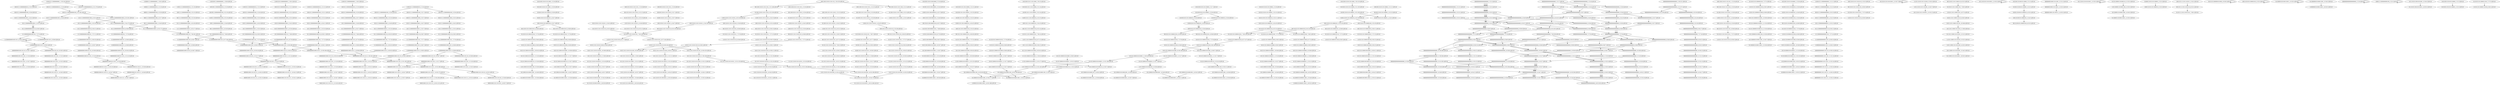 digraph G {
    "00000010001011101111_14-34:7-LEN:20" -> "00000100010111011111_15-35:7-LEN:20";
    "01001101011011000101_4-24:7-LEN:20" -> "10011010110110001010_5-25:7-LEN:20";
    "01110111010110110101_10-31:13-LEN:20" -> "11101110101101101010_11-32:14-LEN:20";
    "01011001000010101000_10-29:7-LEN:20" -> "10110010000101010001_11-30:7-LEN:20";
    "11000000000100110111_9-29:5-LEN:20" -> "10000000001001101110_10-30:5-LEN:20";
    "01011100000000010001_4-24:11-LEN:20" -> "10111000000000100011_5-25:10-LEN:20";
    "11011110110000101010_8-27:12-LEN:20" -> "10111101100001010100_9-28:12-LEN:20";
    "00000010001101101111_14-34:14-LEN:20" -> "00000100011011011111_15-35:13-LEN:20";
    "00000000000000000000_7-27:6-LEN:20" -> "00000000000000000000_8-28:5-LEN:20";
    "00000000000000000000_1-21:7-LEN:20" -> "00000000000000000000_2-22:7-LEN:20";
    "00000000000000000000_13-33:7-LEN:20" -> "00000000000000000000_14-34:7-LEN:20";
    "10011001101011101101_1-21:6-LEN:20" -> "00110011010111011010_2-22:8-LEN:20";
    "01101100001001000110_12-32:10-LEN:20" -> "11011000010010001100_13-33:12-LEN:20";
    "10110110000101000001_11-30:6-LEN:20" -> "01101100001010000011_12-31:5-LEN:20";
    "10101101100000101000_9-29:6-LEN:20" -> "01011011000001010001_10-30:8-LEN:20";
    "01010011011201100001_2-22:23-LEN:20" -> "10100110112011000010_3-23:22-LEN:20";
    "01110111010110100101_12-31:6-LEN:20" -> "11101110101101001010_13-32:7-LEN:20";
    "01100101011101110101_3-23:5-LEN:20" -> "11001010111011101011_4-24:5-LEN:20";
    "01101100001010100110_12-32:10-LEN:20" -> "11011000010101001100_13-33:11-LEN:20";
    "01110000000000100011_6-25:7-LEN:20" -> "11100000000001000110_7-26:8-LEN:20";
    "00000000000000000000_2-22:7-LEN:20" -> "00000000000000000000_3-23:7-LEN:20";
    "00000000000000000000_7-27:16-LEN:20" -> "00000000000000000000_8-28:15-LEN:20";
    "01101011011000010100_7-27:5-LEN:20" -> "11010110110000101000_8-28:5-LEN:20";
    "00000000000000000000_4-24:8-LEN:20" -> "00000000000000000000_5-25:8-LEN:20";
    "11001010110000000001_1-20:5-LEN:20" -> "10010101100000000010_2-21:5-LEN:20";
    "11001101121011101011_4-24:25-LEN:20" -> "10011011210111010110_5-25:26-LEN:20";
    "10010111100000000010_2-21:170-LEN:20" -> "00101111000000000100_3-22:182-LEN:20";
    "11010110110001010100_8-28:9-LEN:20" -> "10101101100010101000_9-29:9-LEN:20";
    "10010111000000000100_2-22:6-LEN:20" -> "00101110000000001000_3-23:5-LEN:20";
    "00000000010001101110_11-30:191-LEN:20" -> "00000000100011011101_12-31:182-LEN:20";
    "00000000010001101110_11-30:191-LEN:20" -> "00000000100011011101_12-32:13-LEN:20";
    "01101011010000101010_7-27:8-LEN:20" -> "11010110100001010100_8-28:9-LEN:20";
    "11001111100000000010_1-21:10-LEN:20" -> "10011111000000000100_2-22:15-LEN:20";
    "01011011000010010001_10-30:11-LEN:20" -> "10110110000100100011_11-31:10-LEN:20";
    "00000000000000000000_5-25:6-LEN:20" -> "00000000000000000000_6-26:8-LEN:20";
    "00110011011101110101_2-23:15-LEN:20" -> "01100110111011101011_3-24:12-LEN:20";
    "00000000010011011101_11-31:5-LEN:20" -> "00000000100110111011_12-32:5-LEN:20";
    "00000000000000000000_14-34:17-LEN:20" -> "00000000000000000000_15-35:18-LEN:20";
    "11100000000100011011_8-28:6-LEN:20" -> "11000000001000110111_9-29:6-LEN:20";
    "00000000000000000000_6-26:9-LEN:20" -> "00000000000000000000_7-27:8-LEN:20";
    "01101110101101101010_13-32:9-LEN:20" -> "11011101011011010100_14-33:138-LEN:20";
    "01011100000000010001_4-24:5-LEN:20" -> "10111000000000100011_5-25:5-LEN:20";
    "11100000000010001101_8-27:193-LEN:20" -> "11000000000100011011_9-28:186-LEN:20";
    "11100000000010001101_8-27:193-LEN:20" -> "11000000000100011011_9-29:15-LEN:20";
    "00101111000000000100_3-22:182-LEN:20" -> "01011110000000001001_4-24:6-LEN:20";
    "00101111000000000100_3-22:182-LEN:20" -> "01011110000000001000_4-23:181-LEN:20";
    "00000000000000000000_4-23:221-LEN:20" -> "00000000000000000000_5-24:220-LEN:20";
    "00000000000000000000_4-23:221-LEN:20" -> "00000000000000000000_5-25:5-LEN:20";
    "01101100001010000011_12-31:5-LEN:20" -> "11011000010100000110_13-32:5-LEN:20";
    "00000000000000000000_8-28:6-LEN:20" -> "00000000000000000000_9-29:5-LEN:20";
    "00110101101100010101_6-26:8-LEN:20" -> "01101011011000101010_7-27:8-LEN:20";
    "11001101011101110101_4-23:134-LEN:20" -> "10011010111011101010_5-25:8-LEN:20";
    "11001101011101110101_4-23:134-LEN:20" -> "10011010111011101011_5-24:130-LEN:20";
    "00000000000000000000_5-25:8-LEN:20" -> "00000000000000000000_6-26:9-LEN:20";
    "00101011011000010101_6-26:8-LEN:20" -> "01010110110000101010_7-27:8-LEN:20";
    "11100000000000011011_8-28:14-LEN:20" -> "11000000000000110111_9-29:12-LEN:20";
    "01101110111010110110_7-28:13-LEN:20" -> "11011101110101101101_8-29:12-LEN:20";
    "10010111100000000100_2-22:7-LEN:20" -> "00101111000000001000_3-23:7-LEN:20";
    "10101110111010110100_9-28:6-LEN:20" -> "01011101110101101001_10-29:6-LEN:20";
    "10011010110111010110_5-25:5-LEN:20" -> "00110101101110101101_6-26:5-LEN:20";
    "11110111010110110101_12-31:6-LEN:20" -> "11101110101101101010_13-32:128-LEN:20";
    "00111110000000001000_3-23:18-LEN:20" -> "01111100000000010001_4-24:16-LEN:20";
    "10010111100000000100_2-22:9-LEN:20" -> "00101111000000001000_3-23:10-LEN:20";
    "11110000000001000101_7-27:11-LEN:20" -> "11100000000010001011_8-28:10-LEN:20";
    "01011000000000100011_6-25:6-LEN:20" -> "10110000000001000110_7-26:6-LEN:20";
    "10011010110110000100_5-25:10-LEN:20" -> "00110101101100001001_6-26:11-LEN:20";
    "00101111000000000100_3-23:6-LEN:20" -> "01011110000000001001_4-24:5-LEN:20";
    "00000000000000000000_2-22:8-LEN:20" -> "00000000000000000000_3-23:8-LEN:20";
    "00000010011011101111_14-34:5-LEN:20" -> "00000100110111011111_15-35:5-LEN:20";
    "10110110000101010011_11-31:7-LEN:20" -> "01101100001010100110_12-32:10-LEN:20";
    "10000000000001101110_10-30:14-LEN:20" -> "00000000000011011101_11-31:14-LEN:20";
    "01110000000001000110_6-26:5-LEN:20" -> "11100000000010001101_7-27:5-LEN:20";
    "11011000101010001100_13-33:9-LEN:20" -> "10110001010100011001_14-34:8-LEN:20";
    "10010111100000000010_2-22:5-LEN:20" -> "00101111000000000100_3-23:6-LEN:20";
    "11010011011101011011_8-27:7-LEN:20" -> "10100110111010110110_9-28:5-LEN:20";
    "00000000010001011101_11-31:9-LEN:20" -> "00000000100010111011_12-32:9-LEN:20";
    "00000000000000000000_6-26:5-LEN:20" -> "00000000000000000000_7-27:6-LEN:20";
    "00000000000000000000_14-33:204-LEN:20" -> "00000000000000000000_15-34:202-LEN:20";
    "00000000000000000000_14-33:204-LEN:20" -> "00000000000000000000_15-35:7-LEN:20";
    "01010011010110110001_2-22:6-LEN:20" -> "10100110101101100010_3-23:6-LEN:20";
    "00000010001101110111_14-33:173-LEN:20" -> "00000100011011101111_15-34:164-LEN:20";
    "00000010001101110111_14-33:173-LEN:20" -> "00000100011011101111_15-35:14-LEN:20";
    "10101001101111011000_1-20:13-LEN:20" -> "01010011011110110000_2-21:14-LEN:20";
    "10000000010001101110_10-30:5-LEN:20" -> "00000000100011011101_12-31:182-LEN:20";
    "10000000010001101110_10-30:5-LEN:20" -> "00000000100011011101_12-32:13-LEN:20";
    "10111011101011010010_11-30:6-LEN:20" -> "01110111010110100101_12-31:6-LEN:20";
    "10110101101101010011_15-35:7-LEN:20" -> "10110101101101010011_15-35:7-LEN:20";
    "00000000000000000000_3-22:216-LEN:20" -> "00000000000000000000_4-23:221-LEN:20";
    "01100001010100011001_15-34:177-LEN:20" -> "11000010101000110011_16-35:168-LEN:20";
    "00000000000000000000_5-25:5-LEN:20" -> "00000000000000000000_6-26:5-LEN:20";
    "00000000000000000000_6-26:5-LEN:20" -> "00000000000000000000_7-27:5-LEN:20";
    "01101000010101000110_12-32:10-LEN:20" -> "11010000101010001100_13-33:13-LEN:20";
    "10011010110100001010_5-25:8-LEN:20" -> "00110101101000010101_6-26:8-LEN:20";
    "11011101011011101001_14-34:7-LEN:20" -> "10111010110111010011_15-35:12-LEN:20";
    "00101110000000001000_3-23:14-LEN:20" -> "01011100000000010001_4-24:11-LEN:20";
    "10110101101100001010_6-25:14-LEN:20" -> "01101011011000010100_7-27:5-LEN:20";
    "10110101101100001010_6-25:14-LEN:20" -> "01101011011000010101_7-26:139-LEN:20";
    "10110101101100001010_6-25:14-LEN:20" -> "01101011011000010100_7-26:5-LEN:20";
    "10101001101011011000_1-20:110-LEN:20" -> "01010011010110110000_2-21:133-LEN:20";
    "11101110101101100100_13-33:11-LEN:20" -> "11011101011011001001_14-34:13-LEN:20";
    "00000000000000000000_3-23:7-LEN:20" -> "00000000000000000000_4-24:8-LEN:20";
    "00000010001101110111_14-34:12-LEN:20" -> "00000100011011101111_15-35:12-LEN:20";
    "00110111011101011011_6-27:12-LEN:20" -> "01101110111010110110_7-28:13-LEN:20";
    "00000000000000000000_2-22:8-LEN:20" -> "00000000000000000000_3-23:7-LEN:20";
    "11110000000001000110_7-26:191-LEN:20" -> "11100000000010001101_8-27:193-LEN:20";
    "11110000000001000110_7-26:191-LEN:20" -> "11100000000010001101_8-28:7-LEN:20";
    "01101011101110001101_7-26:5-LEN:20" -> "11010111011100011011_8-27:5-LEN:20";
    "10011010110110001010_5-25:7-LEN:20" -> "00110101101100010101_6-26:8-LEN:20";
    "00000000010001101101_11-31:17-LEN:20" -> "00000000100011011011_12-32:15-LEN:20";
    "10011011210111010110_5-25:26-LEN:20" -> "00110112101110101101_6-26:23-LEN:20";
    "10111010101101010011_15-35:5-LEN:20" -> "10111010101101010011_15-35:5-LEN:20";
    "00000000000000000000_13-33:7-LEN:20" -> "00000000000000000000_14-34:7-LEN:20";
    "10112101110101101101_9-29:22-LEN:20" -> "01121011101011011010_10-30:24-LEN:20";
    "00000100011011101101_15-34:6-LEN:20" -> "00001000110111011011_16-35:7-LEN:20";
    "10110000101010001101_14-34:5-LEN:20" -> "01100001010100011011_15-35:6-LEN:20";
    "00000000000000000000_5-24:220-LEN:20" -> "00000000000000000000_6-25:232-LEN:20";
    "00000000000000000000_5-24:220-LEN:20" -> "00000000000000000000_6-26:9-LEN:20";
    "11201100001010100011_12-31:25-LEN:20" -> "12011000010101000110_13-32:27-LEN:20";
    "00000000000000000000_10-30:9-LEN:20" -> "00000000000000000000_11-31:9-LEN:20";
    "01011110000000001001_4-24:6-LEN:20" -> "10111100000000010011_5-25:5-LEN:20";
    "00000000000000000000_10-30:6-LEN:20" -> "00000000000000000000_11-31:7-LEN:20";
    "10111100000000100011_5-25:10-LEN:20" -> "01111000000001000110_6-26:10-LEN:20";
    "11001101011101110101_4-24:15-LEN:20" -> "10011010111011101010_5-25:14-LEN:20";
    "01101011011000010110_7-27:5-LEN:20" -> "11010110110000101100_8-28:5-LEN:20";
    "00000000000000000000_13-33:5-LEN:20" -> "00000000000000000000_14-34:5-LEN:20";
    "10101101100010101000_9-29:9-LEN:20" -> "01011011000101010001_10-30:8-LEN:20";
    "10110110000100100011_11-31:10-LEN:20" -> "01101100001001000110_12-32:10-LEN:20";
    "00000000000000000000_8-28:7-LEN:20" -> "00000000000000000000_9-29:7-LEN:20";
    "10100110101101000010_3-23:9-LEN:20" -> "01001101011010000101_4-24:9-LEN:20";
    "00000000100011011011_12-32:15-LEN:20" -> "00000001000110110111_13-33:15-LEN:20";
    "11001011100000000001_1-20:5-LEN:20" -> "10010111000000000010_2-21:6-LEN:20";
    "00000000000000000000_9-29:8-LEN:20" -> "00000000000000000000_10-30:7-LEN:20";
    "00000000000000000000_2-22:6-LEN:20" -> "00000000000000000000_3-23:8-LEN:20";
    "00000000000000000000_8-28:8-LEN:20" -> "00000000000000000000_9-29:8-LEN:20";
    "10100110111101100001_3-22:14-LEN:20" -> "01001101111011000010_4-23:15-LEN:20";
    "01011011000010101001_10-30:7-LEN:20" -> "10110110000101010011_11-31:7-LEN:20";
    "00110010101110111010_2-22:6-LEN:20" -> "01100101011101110101_3-23:5-LEN:20";
    "10110110001010100011_11-31:9-LEN:20" -> "01101100010101000110_12-32:9-LEN:20";
    "10011011110110000101_5-24:13-LEN:20" -> "00110111101100001010_6-25:14-LEN:20";
    "10000000010001101110_10-30:7-LEN:20" -> "00000000100011011101_11-31:7-LEN:20";
    "01010010101101100001_2-22:8-LEN:20" -> "10100101011011000010_3-23:8-LEN:20";
    "11001001110000000001_1-20:8-LEN:20" -> "10010011100000000010_2-21:9-LEN:20";
    "11011101011011010100_12-33:14-LEN:20" -> "10111010110110101001_15-34:174-LEN:20";
    "01010110101101100001_2-22:13-LEN:20" -> "10101101011011000010_3-23:11-LEN:20";
    "10011010111011101011_4-24:7-LEN:20" -> "00110101110111010110_6-25:135-LEN:20";
    "01120110000101010001_10-30:26-LEN:20" -> "11201100001010100011_12-31:25-LEN:20";
    "01011110000000010001_4-24:7-LEN:20" -> "10111100000000100011_5-25:7-LEN:20";
    "00000000000000000000_1-21:5-LEN:20" -> "00000000000000000000_2-22:5-LEN:20";
    "00000000000000000000_1-21:8-LEN:20" -> "00000000000000000000_2-22:8-LEN:20";
    "10100101011011000010_3-23:8-LEN:20" -> "01001010110110000101_4-24:8-LEN:20";
    "00000000000000000000_10-30:15-LEN:20" -> "00000000000000000000_11-31:15-LEN:20";
    "01010111011101011011_7-27:5-LEN:20" -> "10101110111010110110_8-28:5-LEN:20";
    "01010011010110110000_2-21:133-LEN:20" -> "10100110101101100001_3-22:130-LEN:20";
    "00000000000000000000_8-28:7-LEN:20" -> "00000000000000000000_9-29:6-LEN:20";
    "11001011100000000010_1-21:5-LEN:20" -> "10010111000000000100_2-22:6-LEN:20";
    "00000000010001011101_11-31:10-LEN:20" -> "00000000100010111011_12-32:9-LEN:20";
    "21011101011011010100_14-33:23-LEN:20" -> "10111010110110101001_15-34:174-LEN:20";
    "01121011101011011010_10-30:24-LEN:20" -> "11210111010110110101_12-31:22-LEN:20";
    "00110011010111011101_2-21:146-LEN:20" -> "01100110101110111010_3-22:150-LEN:20";
    "11011101011011001001_14-34:13-LEN:20" -> "10111010110110010011_15-35:16-LEN:20";
    "11100000000100011011_8-28:10-LEN:20" -> "11000000001000110111_9-29:10-LEN:20";
    "00000000000000000000_15-34:202-LEN:20" -> "00000000000000000000_16-35:205-LEN:20";
    "00000000000000000000_12-32:6-LEN:20" -> "00000000000000000000_13-33:6-LEN:20";
    "01111000000001000110_6-26:5-LEN:20" -> "11110000000010001101_7-27:6-LEN:20";
    "11011100011011010100_14-33:5-LEN:20" -> "10111000110110101001_15-34:5-LEN:20";
    "00000000000000000000_5-25:5-LEN:20" -> "00000000000000000000_6-26:6-LEN:20";
    "00000000000000000000_4-24:6-LEN:20" -> "00000000000000000000_5-25:5-LEN:20";
    "01011110000000000001_4-24:13-LEN:20" -> "10111100000000000011_5-25:12-LEN:20";
    "00000000000000000000_7-27:5-LEN:20" -> "00000000000000000000_8-28:5-LEN:20";
    "00101110000000001000_3-23:5-LEN:20" -> "01011100000000010001_4-24:5-LEN:20";
    "01101011101110101011_7-27:13-LEN:20" -> "11010111011101010110_8-28:13-LEN:20";
    "11011000010101001100_13-33:11-LEN:20" -> "10110000101010011001_14-34:8-LEN:20";
    "11101100001010100011_12-31:17-LEN:20" -> "11011000010101000110_13-32:145-LEN:20";
    "11101100001010100011_12-31:17-LEN:20" -> "11011000010101000110_13-33:7-LEN:20";
    "10110000101010001001_14-34:6-LEN:20" -> "01100001010100010011_15-35:11-LEN:20";
    "00000000000000000000_1-21:5-LEN:20" -> "00000000000000000000_2-22:5-LEN:20";
    "00000000000000000000_14-34:12-LEN:20" -> "00000000000000000000_15-35:12-LEN:20";
    "00000000000000000000_9-29:6-LEN:20" -> "00000000000000000000_10-30:5-LEN:20";
    "00100110101101100001_2-22:15-LEN:20" -> "01001101011011000011_4-24:5-LEN:20";
    "00100110101101100001_2-22:15-LEN:20" -> "01001101011011000010_4-23:140-LEN:20";
    "00110011010111011010_2-22:8-LEN:20" -> "01100110101110110101_3-23:8-LEN:20";
    "00000000000000000000_2-22:7-LEN:20" -> "00000000000000000000_4-23:221-LEN:20";
    "00000000000011011101_11-31:14-LEN:20" -> "00000000000110111011_12-32:14-LEN:20";
    "00000000000000000000_13-33:5-LEN:20" -> "00000000000000000000_14-34:5-LEN:20";
    "11010110110000101000_8-27:5-LEN:20" -> "10101101100001010000_9-28:5-LEN:20";
    "00000000000000000000_14-34:5-LEN:20" -> "00000000000000000000_16-35:205-LEN:20";
    "11000000000100011011_9-29:6-LEN:20" -> "10000000001000110110_10-30:7-LEN:20";
    "00110101101100001001_6-26:11-LEN:20" -> "01101011011000010010_7-27:13-LEN:20";
    "10111100000000010001_5-25:10-LEN:20" -> "01111000000000100010_6-26:12-LEN:20";
    "00000000100010111011_12-32:9-LEN:20" -> "00000001000101110111_13-33:10-LEN:20";
    "00110112101110101101_6-26:23-LEN:20" -> "01101121011101011011_7-27:27-LEN:20";
    "01111011000010101000_10-29:14-LEN:20" -> "11110110000101010001_11-30:14-LEN:20";
    "00000000000000000000_7-27:5-LEN:20" -> "00000000000000000000_8-28:5-LEN:20";
    "00000000000000000000_13-33:17-LEN:20" -> "00000000000000000000_14-34:17-LEN:20";
    "10110000101010001001_14-34:8-LEN:20" -> "01100001010100010011_15-35:7-LEN:20";
    "10100110112011000010_3-23:22-LEN:20" -> "01001101120110000101_4-24:22-LEN:20";
    "10110001010100011001_14-34:7-LEN:20" -> "01100010101000110011_15-35:6-LEN:20";
    "10100110101101100001_3-22:130-LEN:20" -> "01001101011011000011_4-24:5-LEN:20";
    "10100110101101100001_3-22:130-LEN:20" -> "01001101011011000010_4-23:140-LEN:20";
    "00000000100010111011_12-32:9-LEN:20" -> "00000001000101110111_13-33:9-LEN:20";
    "00101011011000010101_6-26:9-LEN:20" -> "01010110110000101010_7-27:9-LEN:20";
    "11001011100000000010_1-21:12-LEN:20" -> "10010111000000000100_2-22:11-LEN:20";
    "00000000000000000000_11-31:8-LEN:20" -> "00000000000000000000_13-33:6-LEN:20";
    "00000000000000000000_11-31:8-LEN:20" -> "00000000000000000000_13-32:204-LEN:20";
    "00000000000000000000_1-21:21-LEN:20" -> "00000000000000000000_2-22:21-LEN:20";
    "10111011101011011000_11-30:5-LEN:20" -> "01110111010110110001_12-31:5-LEN:20";
    "00000000000000000000_8-27:217-LEN:20" -> "00000000000000000000_9-28:214-LEN:20";
    "00000000000000000000_8-27:217-LEN:20" -> "00000000000000000000_9-29:5-LEN:20";
    "00000000000000000000_14-34:7-LEN:20" -> "00000000000000000000_15-35:7-LEN:20";
    "00000000000000000000_11-30:204-LEN:20" -> "00000000000000000000_12-32:6-LEN:20";
    "00000000000000000000_11-30:204-LEN:20" -> "00000000000000000000_12-31:202-LEN:20";
    "11001000010101000110_13-32:6-LEN:20" -> "10010000101010001100_14-33:6-LEN:20";
    "00000001000110111011_13-32:180-LEN:20" -> "00000010001101110111_14-33:173-LEN:20";
    "00000001000110111011_13-32:180-LEN:20" -> "00000010001101110110_14-33:5-LEN:20";
    "10011011101110101101_5-26:12-LEN:20" -> "00110111011101011011_6-27:12-LEN:20";
    "11001011110000000010_1-21:6-LEN:20" -> "10010111100000000100_2-22:7-LEN:20";
    "00000000000000000000_6-25:232-LEN:20" -> "00000000000000000000_7-27:5-LEN:20";
    "00000000000000000000_6-25:232-LEN:20" -> "00000000000000000000_7-26:228-LEN:20";
    "10111010110110001001_15-34:8-LEN:20" -> "01110101101100010011_16-35:9-LEN:20";
    "10101101011011000010_3-23:11-LEN:20" -> "01011010110110000101_4-24:10-LEN:20";
    "01010011010110110001_2-22:6-LEN:20" -> "10100110101101100010_3-23:6-LEN:20";
    "01011011000010101000_10-29:148-LEN:20" -> "10110110000101010001_11-31:7-LEN:20";
    "01011011000010101000_10-29:148-LEN:20" -> "10110110000101010001_11-30:143-LEN:20";
    "00000000100011011101_11-31:6-LEN:20" -> "00000001000110111011_12-32:5-LEN:20";
    "00101110000000000100_3-22:8-LEN:20" -> "01011100000000001000_4-23:7-LEN:20";
    "10010011010111011101_1-21:6-LEN:20" -> "00100110101110111010_2-22:7-LEN:20";
    "00110101110111010110_6-25:135-LEN:20" -> "01101011101110101101_7-26:149-LEN:20";
    "00110101101100001011_6-26:6-LEN:20" -> "01101011011000010110_7-27:5-LEN:20";
    "11000000000010001101_8-27:9-LEN:20" -> "10000000000100011011_9-28:8-LEN:20";
    "10000000001000110110_10-30:13-LEN:20" -> "00000000010001101101_11-31:14-LEN:20";
    "00000001001101110111_13-33:5-LEN:20" -> "00000010011011101111_14-34:5-LEN:20";
    "00000000000000000000_8-28:5-LEN:20" -> "00000000000000000000_9-29:5-LEN:20";
    "11000011110000000001_1-20:5-LEN:20" -> "10000111100000000010_2-21:9-LEN:20";
    "00000000000000000000_12-32:15-LEN:20" -> "00000000000000000000_13-33:17-LEN:20";
    "00000000000000000000_4-24:6-LEN:20" -> "00000000000000000000_5-25:6-LEN:20";
    "00000000000000000000_11-31:5-LEN:20" -> "00000000000000000000_12-32:5-LEN:20";
    "00000000000000000000_5-25:8-LEN:20" -> "00000000000000000000_6-26:8-LEN:20";
    "11100000000010011011_8-28:5-LEN:20" -> "11000000000100110111_9-29:5-LEN:20";
    "10011001101011101110_1-20:133-LEN:20" -> "00110011010111011101_2-21:146-LEN:20";
    "10011001101011101110_1-20:133-LEN:20" -> "00110011010111011100_2-21:5-LEN:20";
    "00000000000000000000_11-31:7-LEN:20" -> "00000000000000000000_12-32:7-LEN:20";
    "11011000010101000100_13-33:8-LEN:20" -> "10110000101010001001_14-34:6-LEN:20";
    "10111100000000010011_5-25:5-LEN:20" -> "01111000000000100110_6-26:5-LEN:20";
    "00000010001101101111_14-34:12-LEN:20" -> "00000100011011011111_15-35:11-LEN:20";
    "00000000000000000000_14-34:5-LEN:20" -> "00000000000000000000_15-35:5-LEN:20";
    "01001101011011000101_4-24:7-LEN:20" -> "10011010110110001010_5-25:7-LEN:20";
    "00101111000000000000_3-23:13-LEN:20" -> "01011110000000000001_4-24:13-LEN:20";
    "00000000000000000000_3-23:5-LEN:20" -> "00000000000000000000_4-24:5-LEN:20";
    "01010110000101010001_10-30:7-LEN:20" -> "10101100001010100011_11-31:7-LEN:20";
    "00110011011210111010_2-22:26-LEN:20" -> "01100110112101110101_3-23:26-LEN:20";
    "11001101011101101011_4-24:8-LEN:20" -> "10011010111011010110_5-25:8-LEN:20";
    "00000000000000000000_12-32:9-LEN:20" -> "00000000000000000000_13-33:10-LEN:20";
    "10010101100000000010_2-21:5-LEN:20" -> "00101011000000000100_3-22:5-LEN:20";
    "01001101011101110101_3-23:7-LEN:20" -> "10011010111011101011_4-24:7-LEN:20";
    "01011101110101101100_10-30:11-LEN:20" -> "10111011101011011001_11-31:11-LEN:20";
    "20110000101010001001_14-34:5-LEN:20" -> "01100001010100010011_15-35:11-LEN:20";
    "00000000000000000000_3-23:8-LEN:20" -> "00000000000000000000_4-24:10-LEN:20";
    "10011011010111011101_1-21:9-LEN:20" -> "00110110101110111010_2-22:12-LEN:20";
    "00000000010011011101_11-31:8-LEN:20" -> "00000000100110111011_12-32:7-LEN:20";
    "10101110111010101101_9-29:11-LEN:20" -> "01011101110101011010_10-30:11-LEN:20";
    "10110110000010100011_11-31:8-LEN:20" -> "01101100000101000110_12-32:8-LEN:20";
    "01001101011010000101_4-24:9-LEN:20" -> "10011010110100001010_5-25:8-LEN:20";
    "00000000000000000000_1-21:5-LEN:20" -> "00000000000000000000_2-22:5-LEN:20";
    "00000000000000000000_6-26:8-LEN:20" -> "00000000000000000000_7-27:8-LEN:20";
    "12011000010101000110_13-32:27-LEN:20" -> "20110000101010001100_14-33:30-LEN:20";
    "00110101101110101101_6-26:5-LEN:20" -> "01101011011101011011_7-27:5-LEN:20";
    "10110000100100011001_14-34:12-LEN:20" -> "01100001001000110011_15-35:12-LEN:20";
    "11000000001000110111_9-29:6-LEN:20" -> "10000000010001101110_10-30:6-LEN:20";
    "10111011101010110101_11-31:10-LEN:20" -> "01110111010101101010_12-32:10-LEN:20";
    "00000000000000000000_2-22:5-LEN:20" -> "00000000000000000000_3-23:5-LEN:20";
    "10011001010111011101_1-21:6-LEN:20" -> "00110010101110111010_2-22:6-LEN:20";
    "00110111101100001010_6-25:14-LEN:20" -> "01101111011000010101_7-26:14-LEN:20";
    "11011000010100001100_13-33:9-LEN:20" -> "10110000101000011001_14-34:9-LEN:20";
    "00000000000000000000_5-25:16-LEN:20" -> "00000000000000000000_6-26:17-LEN:20";
    "10000000001001101110_10-30:5-LEN:20" -> "00000000010011011101_11-31:5-LEN:20";
    "00000000000000000000_4-24:10-LEN:20" -> "00000000000000000000_5-25:8-LEN:20";
    "11010111011101011011_8-27:144-LEN:20" -> "10101110111010110110_9-28:145-LEN:20";
    "11100000000010011011_8-28:5-LEN:20" -> "11100000000010011011_8-28:5-LEN:20";
    "10000000010001101110_10-30:6-LEN:20" -> "00000000100011011101_11-31:6-LEN:20";
    "10000000001000101110_10-30:8-LEN:20" -> "00000000010001011101_11-31:9-LEN:20";
    "11100000000010001101_7-27:13-LEN:20" -> "11000000000100011011_8-28:11-LEN:20";
    "00001111000000000100_3-22:8-LEN:20" -> "00011110000000001000_4-23:7-LEN:20";
    "11001010111011101011_4-24:5-LEN:20" -> "10010101110111010110_5-25:6-LEN:20";
    "11011101011011000100_14-33:7-LEN:20" -> "10111010110110001001_15-34:8-LEN:20";
    "00000000100011011101_12-31:182-LEN:20" -> "00000001000110111011_13-32:180-LEN:20";
    "00000000100011011101_12-31:182-LEN:20" -> "00000001000110111011_13-33:9-LEN:20";
    "10011010010110000101_5-24:5-LEN:20" -> "00110100101100001010_6-25:5-LEN:20";
    "00000001000110110111_13-33:13-LEN:20" -> "00000010001101101111_14-34:12-LEN:20";
    "01011011000010100000_10-29:6-LEN:20" -> "10110110000101000001_11-30:6-LEN:20";
    "10010101101100001010_5-25:8-LEN:20" -> "00101011011000010101_6-26:9-LEN:20";
    "01011110000000010001_4-24:9-LEN:20" -> "10111100000000100011_5-25:10-LEN:20";
    "01101011011000010010_7-27:13-LEN:20" -> "11010110110000100100_8-28:13-LEN:20";
    "00000000100011011001_12-31:5-LEN:20" -> "00000001000110110011_13-32:5-LEN:20";
    "01110111010110110101_12-31:123-LEN:20" -> "11101110101101101010_13-32:128-LEN:20";
    "01111000000000100011_6-25:172-LEN:20" -> "11110000000001000110_7-26:191-LEN:20";
    "00000000000000000000_8-28:5-LEN:20" -> "00000000000000000000_9-29:5-LEN:20";
    "10101101100001010000_9-28:5-LEN:20" -> "01011011000010100000_10-29:6-LEN:20";
    "00000000000000000000_12-32:7-LEN:20" -> "00000000000000000000_13-33:7-LEN:20";
    "11000000001000110111_9-29:10-LEN:20" -> "10000000010001101110_10-30:10-LEN:20";
    "10111011101011011001_11-31:11-LEN:20" -> "01110111010110110010_12-32:10-LEN:20";
    "11000000001000110111_9-29:6-LEN:20" -> "10000000010001101110_10-30:7-LEN:20";
    "11001011110000000001_1-20:145-LEN:20" -> "10010111100000000010_2-21:170-LEN:20";
    "11001011110000000001_1-20:145-LEN:20" -> "10010111100000000010_2-22:5-LEN:20";
    "10110101110111010110_4-25:5-LEN:20" -> "01101011101110101101_7-26:149-LEN:20";
    "10111010110101010011_15-35:5-LEN:20" -> "10111010110101010011_15-35:5-LEN:20";
    "00000000000000000000_7-27:8-LEN:20" -> "00000000000000000000_8-28:8-LEN:20";
    "10011011201100001010_5-25:22-LEN:20" -> "00110112011000010101_6-26:20-LEN:20";
    "00000000000000000000_10-30:9-LEN:20" -> "00000000000000000000_11-31:9-LEN:20";
    "00000100011011101111_15-34:164-LEN:20" -> "00001000110111011111_16-35:153-LEN:20";
    "11011201100001010100_8-28:22-LEN:20" -> "10112011000010101000_9-29:24-LEN:20";
    "00100111000000000100_3-22:10-LEN:20" -> "01001110000000001000_4-23:10-LEN:20";
    "11110000000010001101_7-27:10-LEN:20" -> "11100000000100011011_8-28:10-LEN:20";
    "11000000000000110111_9-29:12-LEN:20" -> "10000000000001101110_10-30:14-LEN:20";
    "01001110000000001000_4-23:10-LEN:20" -> "10011100000000010001_5-24:8-LEN:20";
    "10101100000000010001_5-24:5-LEN:20" -> "01011000000000100011_6-25:6-LEN:20";
    "00100110101110111010_2-22:7-LEN:20" -> "01001101011101110101_3-23:7-LEN:20";
    "10110000101000011001_14-34:9-LEN:20" -> "01100001010000110011_15-35:10-LEN:20";
    "00000000000000000000_8-28:10-LEN:20" -> "00000000000000000000_9-29:9-LEN:20";
    "10111011100011011010_11-30:6-LEN:20" -> "01110111000110110101_12-31:5-LEN:20";
    "01100110101110111010_3-22:150-LEN:20" -> "11001101011101110101_4-23:134-LEN:20";
    "01100110101110111010_3-22:150-LEN:20" -> "11001101011101110101_4-24:15-LEN:20";
    "10110000101000001100_14-33:5-LEN:20" -> "01100001010000011001_15-34:6-LEN:20";
    "00000000000000000000_1-20:221-LEN:20" -> "00000000000000000000_2-21:227-LEN:20";
    "10110000101010001100_12-33:5-LEN:20" -> "01100001010100011001_15-34:177-LEN:20";
    "10110000101010001100_12-33:5-LEN:20" -> "01100001010100011001_15-35:12-LEN:20";
    "11010110110000100100_8-28:13-LEN:20" -> "10101101100001001000_9-29:13-LEN:20";
    "01110111010110110100_12-32:12-LEN:20" -> "11101110101101101000_13-33:12-LEN:20";
    "00000000000000000000_3-23:5-LEN:20" -> "00000000000000000000_4-24:6-LEN:20";
    "00000000000000000000_2-21:227-LEN:20" -> "00000000000000000000_3-22:216-LEN:20";
    "00000000000000000000_2-21:227-LEN:20" -> "00000000000000000000_3-23:16-LEN:20";
    "10010000101010001100_14-33:6-LEN:20" -> "00100001010100011001_15-34:7-LEN:20";
    "00000000000000000000_11-31:9-LEN:20" -> "00000000000000000000_12-32:9-LEN:20";
    "01101011011000010101_7-26:139-LEN:20" -> "11010110110000101010_8-27:137-LEN:20";
    "00000000000000000000_3-23:5-LEN:20" -> "00000000000000000000_4-24:5-LEN:20";
    "00110101110111010101_6-26:13-LEN:20" -> "01101011101110101011_7-27:13-LEN:20";
    "11010110110001010100_8-28:8-LEN:20" -> "10101101100010101000_9-29:8-LEN:20";
    "00011110000000001000_4-23:7-LEN:20" -> "00111100000000010001_5-24:6-LEN:20";
    "00000010001101110110_14-33:5-LEN:20" -> "00000100011011101101_15-34:6-LEN:20";
    "00000000000000000000_11-31:15-LEN:20" -> "00000000000000000000_12-32:15-LEN:20";
    "00000001000110110011_13-32:5-LEN:20" -> "00000010001101100111_14-33:5-LEN:20";
    "10101011000010101000_9-29:6-LEN:20" -> "01010110000101010001_10-30:7-LEN:20";
    "10111000000000100011_5-25:5-LEN:20" -> "01110000000001000110_6-26:5-LEN:20";
    "01101100001010100010_12-32:7-LEN:20" -> "11011000010101000100_13-33:8-LEN:20";
    "11010101100001010100_8-28:6-LEN:20" -> "10101011000010101000_9-29:6-LEN:20";
    "00000000000000000000_2-22:21-LEN:20" -> "00000000000000000000_3-23:21-LEN:20";
    "10110000110100011001_14-34:5-LEN:20" -> "01100001101000110011_15-35:5-LEN:20";
    "00000000000000000000_9-29:5-LEN:20" -> "00000000000000000000_10-30:5-LEN:20";
    "10011010111011101010_5-25:14-LEN:20" -> "00110101110111010101_6-26:13-LEN:20";
    "10100110100101100001_3-22:5-LEN:20" -> "01001101001011000010_4-23:5-LEN:20";
    "01101011101110101011_7-27:9-LEN:20" -> "11010111011101010110_8-28:8-LEN:20";
    "11111000000000100011_6-25:17-LEN:20" -> "11110000000001000110_7-26:191-LEN:20";
    "01101100010101000110_12-32:7-LEN:20" -> "11011000101010001100_13-33:7-LEN:20";
    "00000000000110111011_12-32:14-LEN:20" -> "00000000001101110111_13-33:14-LEN:20";
    "00000000000000000000_13-33:6-LEN:20" -> "00000000000000000000_14-34:6-LEN:20";
    "01011101110001101101_10-29:6-LEN:20" -> "10111011100011011010_11-30:6-LEN:20";
    "00000000100011011011_12-32:15-LEN:20" -> "00000001000110110111_13-33:13-LEN:20";
    "00000000000000000000_6-26:6-LEN:20" -> "00000000000000000000_7-27:6-LEN:20";
    "00000000000000000000_9-29:8-LEN:20" -> "00000000000000000000_10-30:8-LEN:20";
    "01010110110000101010_7-27:9-LEN:20" -> "10101101100001010100_8-28:9-LEN:20";
    "00000000000000000000_3-23:8-LEN:20" -> "00000000000000000000_4-24:7-LEN:20";
    "10101110111000110110_9-28:5-LEN:20" -> "01011101110001101101_10-29:6-LEN:20";
    "11110000000001000101_7-27:9-LEN:20" -> "11100000000010001011_8-28:9-LEN:20";
    "10110101110111010110_6-25:12-LEN:20" -> "01101011101110101101_7-26:149-LEN:20";
    "00000000000000000000_10-29:208-LEN:20" -> "00000000000000000000_11-30:204-LEN:20";
    "11010110110000101010_8-27:137-LEN:20" -> "10101101100001010100_9-28:146-LEN:20";
    "01101120110000101010_7-27:22-LEN:20" -> "11011201100001010100_8-28:22-LEN:20";
    "00000000000000000000_11-31:9-LEN:20" -> "00000000000000000000_12-32:7-LEN:20";
    "01000110101101100001_2-22:5-LEN:20" -> "10001101011011000010_3-23:5-LEN:20";
    "11110000000000001101_7-27:14-LEN:20" -> "11100000000000011011_8-28:14-LEN:20";
    "11000000001000110111_9-29:5-LEN:20" -> "10000000010001101110_10-30:5-LEN:20";
    "11000000000100011011_9-28:186-LEN:20" -> "10000000001000110110_10-30:13-LEN:20";
    "11000000000100011011_9-28:186-LEN:20" -> "10000000001000110111_10-29:184-LEN:20";
    "11100000000010001011_8-28:9-LEN:20" -> "11000000000100010111_9-29:9-LEN:20";
    "10110000000001000110_7-26:6-LEN:20" -> "01100000000010001101_8-27:6-LEN:20";
    "00000000000000000000_7-27:6-LEN:20" -> "00000000000000000000_8-28:6-LEN:20";
    "00000000000000000000_9-29:7-LEN:20" -> "00000000000000000000_10-30:7-LEN:20";
    "01101100001010100011_10-31:5-LEN:20" -> "11011000010101000110_11-32:5-LEN:20";
    "01101100001010100010_12-32:7-LEN:20" -> "11011000010101000100_13-33:8-LEN:20";
    "01011100000000001000_4-23:7-LEN:20" -> "10111000000000010001_5-24:6-LEN:20";
    "00000000000000000000_14-34:7-LEN:20" -> "00000000000000000000_15-35:7-LEN:20";
    "11101110101101001010_13-32:7-LEN:20" -> "11011101011010010100_14-33:7-LEN:20";
    "00000000000000000000_13-33:12-LEN:20" -> "00000000000000000000_14-34:12-LEN:20";
    "00000000010001101101_11-31:14-LEN:20" -> "00000000100011011011_12-32:15-LEN:20";
    "00000000000000000000_6-26:8-LEN:20" -> "00000000000000000000_7-27:8-LEN:20";
    "11011101011011010001_14-34:11-LEN:20" -> "10111010110110100011_15-35:14-LEN:20";
    "10110000101010001100_14-33:156-LEN:20" -> "01100001010100011001_15-34:177-LEN:20";
    "10110000101010001100_14-33:156-LEN:20" -> "01100001010100011001_15-35:12-LEN:20";
    "11001101110111010110_4-25:12-LEN:20" -> "10011011101110101101_5-26:12-LEN:20";
    "01011011000001010001_10-30:8-LEN:20" -> "10110110000010100011_11-31:8-LEN:20";
    "00110101110111010101_6-26:9-LEN:20" -> "01101011101110101011_7-27:9-LEN:20";
    "10110100001010100011_11-31:9-LEN:20" -> "01101000010101000110_12-32:10-LEN:20";
    "10011001101110111010_1-22:13-LEN:20" -> "00110011011101110101_2-23:15-LEN:20";
    "01101100001101000110_12-32:5-LEN:20" -> "11011000011010001100_13-33:5-LEN:20";
    "11100000000010011011_8-28:6-LEN:20" -> "11000000000100110111_9-29:5-LEN:20";
    "00000000100011011101_12-32:13-LEN:20" -> "00000001000110111011_13-33:12-LEN:20";
    "10011011111011101011_5-24:5-LEN:20" -> "00110111110111010110_6-25:5-LEN:20";
    "00000000100110111011_12-32:7-LEN:20" -> "00000001001101110111_13-33:6-LEN:20";
    "01011101110101101001_10-29:6-LEN:20" -> "10111011101011010010_11-30:6-LEN:20";
    "20110000101010001100_14-33:30-LEN:20" -> "01100001010100011001_15-34:177-LEN:20";
    "20110000101010001100_14-33:30-LEN:20" -> "01100001010100011001_15-35:12-LEN:20";
    "10110110000101010001_11-31:7-LEN:20" -> "01101100001010100010_12-32:7-LEN:20";
    "00000000000000000000_3-23:21-LEN:20" -> "00000000000000000000_4-24:21-LEN:20";
    "00000000000000000000_3-23:7-LEN:20" -> "00000000000000000000_4-24:6-LEN:20";
    "11011010111011101011_4-24:9-LEN:20" -> "10110101110111010110_6-25:12-LEN:20";
    "11100000000010001011_8-28:10-LEN:20" -> "11000000000100010111_9-29:7-LEN:20";
    "01100110101110110101_3-23:8-LEN:20" -> "11001101011101101011_4-24:8-LEN:20";
    "11110000000001001101_7-27:5-LEN:20" -> "11100000000010011011_8-28:6-LEN:20";
    "01111000000000000110_6-26:12-LEN:20" -> "11110000000000001101_7-27:14-LEN:20";
    "00110011010111011100_2-21:5-LEN:20" -> "01100110101110111000_3-22:5-LEN:20";
    "11101110101011010100_13-33:10-LEN:20" -> "11011101010110101001_14-34:10-LEN:20";
    "01011010000101010001_10-30:9-LEN:20" -> "10110100001010100011_11-31:9-LEN:20";
    "10101001010110110000_1-21:7-LEN:20" -> "01010010101101100001_2-22:8-LEN:20";
    "00000000000000000000_2-22:5-LEN:20" -> "00000000000000000000_3-23:5-LEN:20";
    "10111011101011011010_9-30:13-LEN:20" -> "01110111010110110101_10-31:13-LEN:20";
    "10010111000000000010_2-21:6-LEN:20" -> "00101110000000000100_3-22:8-LEN:20";
    "00000000000000000000_13-33:10-LEN:20" -> "00000000000000000000_14-34:11-LEN:20";
    "00000000000000000000_10-30:8-LEN:20" -> "00000000000000000000_11-31:8-LEN:20";
    "01011101110101101100_10-29:6-LEN:20" -> "10111011101011011000_11-30:5-LEN:20";
    "00101111000000001000_3-23:10-LEN:20" -> "01011110000000010001_4-24:9-LEN:20";
    "01101100001010000110_12-32:7-LEN:20" -> "11011000010100001100_13-33:9-LEN:20";
    "10110000010100011001_14-34:7-LEN:20" -> "01100000101000110011_15-35:8-LEN:20";
    "11210111010110110101_12-31:22-LEN:20" -> "12101110101101101010_13-32:23-LEN:20";
    "11010111011101010110_8-28:13-LEN:20" -> "10101110111010101101_9-29:11-LEN:20";
    "00101011000000000100_3-22:5-LEN:20" -> "01010110000000001000_4-23:5-LEN:20";
    "10011010111011101010_5-25:8-LEN:20" -> "00110101110111010101_6-26:9-LEN:20";
    "00000000000000000000_12-31:202-LEN:20" -> "00000000000000000000_13-33:6-LEN:20";
    "00000000000000000000_12-31:202-LEN:20" -> "00000000000000000000_13-32:204-LEN:20";
    "10100110101101100010_3-23:6-LEN:20" -> "01001101011011000101_4-24:7-LEN:20";
    "11101110101101100010_13-32:5-LEN:20" -> "11011101011011000100_14-33:7-LEN:20";
    "01001101011001000010_4-23:7-LEN:20" -> "10011010110010000101_5-24:6-LEN:20";
    "00000010001101110111_14-34:7-LEN:20" -> "00000100011011101111_15-35:7-LEN:20";
    "01010011010010110000_2-21:5-LEN:20" -> "10100110100101100001_3-22:5-LEN:20";
    "10110110001010100011_11-31:7-LEN:20" -> "01101100010101000110_12-32:7-LEN:20";
    "00000001000101110111_13-33:9-LEN:20" -> "00000010001011101111_14-34:8-LEN:20";
    "00000000000000000000_10-30:5-LEN:20" -> "00000000000000000000_11-31:5-LEN:20";
    "10111100000000100011_5-25:5-LEN:20" -> "01111000000001000110_6-26:5-LEN:20";
    "01101011101110101101_7-26:149-LEN:20" -> "11010111011101011011_8-27:144-LEN:20";
    "01101011101110101101_7-26:149-LEN:20" -> "11010111011101011010_8-27:7-LEN:20";
    "00000000000000000000_13-33:6-LEN:20" -> "00000000000000000000_14-34:7-LEN:20";
    "01100110101110111000_3-22:5-LEN:20" -> "11001101011101110001_4-23:5-LEN:20";
    "01011010111011101011_3-24:5-LEN:20" -> "10110101110111010110_4-25:5-LEN:20";
    "00110111010110110101_12-31:7-LEN:20" -> "01101110101101101010_13-32:9-LEN:20";
    "11011000010101000100_13-33:8-LEN:20" -> "10110000101010001001_14-34:8-LEN:20";
    "00000000000000000000_9-29:9-LEN:20" -> "00000000000000000000_10-30:9-LEN:20";
    "00000000000000000000_4-24:21-LEN:20" -> "00000000000000000000_6-25:232-LEN:20";
    "00000000000000000000_4-24:21-LEN:20" -> "00000000000000000000_6-26:9-LEN:20";
    "10110110000101010001_9-30:5-LEN:20" -> "01101100001010100011_10-31:5-LEN:20";
    "01100001010000011001_15-34:6-LEN:20" -> "11000010100000110011_16-35:5-LEN:20";
    "10101110111010110110_8-28:5-LEN:20" -> "01011101110101101100_10-30:11-LEN:20";
    "10101110111010110110_8-28:5-LEN:20" -> "01011101110101101100_10-29:6-LEN:20";
    "10101110111010110110_8-28:5-LEN:20" -> "01011101110101101101_10-29:135-LEN:20";
    "11101110101101101010_11-32:14-LEN:20" -> "11011101011011010100_12-33:14-LEN:20";
    "00110101110110101101_6-26:8-LEN:20" -> "01101011101101011011_7-27:5-LEN:20";
    "11011101010110101001_14-34:10-LEN:20" -> "10111010101101010011_15-35:11-LEN:20";
    "00000001000110111011_13-33:12-LEN:20" -> "00000010001101110111_14-34:12-LEN:20";
    "11000000000100010111_9-29:7-LEN:20" -> "10000000001000101110_10-30:8-LEN:20";
    "01101011011000101010_7-27:9-LEN:20" -> "11010110110001010100_8-28:9-LEN:20";
    "11010000101010001100_13-33:13-LEN:20" -> "10100001010100011001_14-34:12-LEN:20";
    "01010010101101100001_2-22:8-LEN:20" -> "10100101011011000010_3-23:9-LEN:20";
    "01011011000101010001_10-30:10-LEN:20" -> "10110110001010100011_11-31:9-LEN:20";
    "01001010110110000101_4-24:8-LEN:20" -> "10010101101100001010_5-25:8-LEN:20";
    "00000001000110111011_12-32:8-LEN:20" -> "00000010001101110111_13-33:7-LEN:20";
    "10011100000000010001_5-24:8-LEN:20" -> "00111000000000100011_6-25:8-LEN:20";
    "11110000000010001101_7-27:7-LEN:20" -> "11100000000100011011_8-28:7-LEN:20";
    "11011101110101101101_8-29:12-LEN:20" -> "10111011101011011010_9-30:13-LEN:20";
    "01001010110110000101_4-24:8-LEN:20" -> "10010101101100001010_5-25:8-LEN:20";
    "11001011110000000010_1-21:6-LEN:20" -> "10010111100000000100_2-22:9-LEN:20";
    "10100110111010110110_9-28:5-LEN:20" -> "01001101110101101101_10-29:5-LEN:20";
    "00000001000101110111_13-33:10-LEN:20" -> "00000010001011101111_14-34:7-LEN:20";
    "10110010000101010001_11-30:7-LEN:20" -> "01100100001010100011_12-31:6-LEN:20";
    "00110101101000010101_6-26:8-LEN:20" -> "01101011010000101010_7-27:8-LEN:20";
    "10101100001010100011_11-31:7-LEN:20" -> "01011000010101000110_12-32:7-LEN:20";
    "10110000101010011001_14-34:8-LEN:20" -> "01100001010100110011_15-35:9-LEN:20";
    "00000000001101110111_13-33:14-LEN:20" -> "00000000011011101111_14-34:14-LEN:20";
    "11011000010100000110_13-32:5-LEN:20" -> "10110000101000001100_14-33:5-LEN:20";
    "11011000010101000110_13-32:145-LEN:20" -> "10110000101010001100_14-33:156-LEN:20";
    "11001011110000000000_1-21:11-LEN:20" -> "10010111100000000000_2-22:13-LEN:20";
    "01011011000000101000_10-29:5-LEN:20" -> "01011011000000101000_10-29:5-LEN:20";
    "10101101100001010000_9-29:5-LEN:20" -> "01011011000010100001_10-30:6-LEN:20";
    "10111011101011011010_11-30:136-LEN:20" -> "01110111010110110101_12-31:123-LEN:20";
    "10111011101011011010_11-30:136-LEN:20" -> "01110111010110110100_12-32:12-LEN:20";
    "00000000000000000000_3-23:5-LEN:20" -> "00000000000000000000_4-24:5-LEN:20";
    "10112011000010101000_9-29:24-LEN:20" -> "01120110000101010001_10-30:26-LEN:20";
    "01001101110101101101_10-29:5-LEN:20" -> "10011011101011011010_11-30:6-LEN:20";
    "00000000000000000000_1-21:7-LEN:20" -> "00000000000000000000_2-22:7-LEN:20";
    "00000000000000000000_7-26:228-LEN:20" -> "00000000000000000000_8-27:217-LEN:20";
    "00000000000000000000_7-26:228-LEN:20" -> "00000000000000000000_8-28:10-LEN:20";
    "01011011000010100001_10-30:6-LEN:20" -> "10110110000101000011_11-31:6-LEN:20";
    "11100000000010001101_7-27:5-LEN:20" -> "11000000000100011011_9-28:186-LEN:20";
    "11100000000010001101_7-27:5-LEN:20" -> "11000000000100011011_9-29:15-LEN:20";
    "10000000001000101110_10-30:10-LEN:20" -> "00000000010001011101_11-31:10-LEN:20";
    "00000000000000000000_11-31:5-LEN:20" -> "00000000000000000000_12-32:5-LEN:20";
    "01101100000101000110_12-32:8-LEN:20" -> "11011000001010001100_13-33:8-LEN:20";
    "01001101120110000101_4-24:22-LEN:20" -> "10011011201100001010_5-25:22-LEN:20";
    "01100000000010001101_8-27:6-LEN:20" -> "11000000000100011011_9-28:186-LEN:20";
    "01100000000010001101_8-27:6-LEN:20" -> "11000000000100011011_9-29:15-LEN:20";
    "00000000000000000000_1-21:5-LEN:20" -> "00000000000000000000_2-22:5-LEN:20";
    "10011010110110000101_5-24:133-LEN:20" -> "00110101101100001011_6-26:6-LEN:20";
    "10011010110110000101_5-24:133-LEN:20" -> "00110101101100001010_6-25:133-LEN:20";
    "10010111100000000010_1-21:8-LEN:20" -> "00101111000000000100_3-22:182-LEN:20";
    "11010110100001010100_8-28:9-LEN:20" -> "10101101000010101000_9-29:9-LEN:20";
    "00000000000000000000_8-28:5-LEN:20" -> "00000000000000000000_10-29:208-LEN:20";
    "00000000000000000000_8-28:5-LEN:20" -> "00000000000000000000_10-30:12-LEN:20";
    "00000000100011011101_11-31:9-LEN:20" -> "00000001000110111011_12-32:8-LEN:20";
    "00000000000000000000_10-30:7-LEN:20" -> "00000000000000000000_11-31:6-LEN:20";
    "00000000000000000000_4-24:5-LEN:20" -> "00000000000000000000_5-25:5-LEN:20";
    "10111101100001010100_9-28:12-LEN:20" -> "01111011000010101000_10-29:14-LEN:20";
    "01011110000000010001_4-24:5-LEN:20" -> "10111100000000100011_5-25:5-LEN:20";
    "10011010101100001010_5-25:5-LEN:20" -> "10011010101100001010_5-25:5-LEN:20";
    "10010111100000000000_2-22:13-LEN:20" -> "00101111000000000000_3-23:13-LEN:20";
    "01111000000001000110_6-26:7-LEN:20" -> "11110000000010001101_7-27:7-LEN:20";
    "01011110000000001000_4-23:181-LEN:20" -> "10111100000000010001_5-25:10-LEN:20";
    "01011110000000001000_4-23:181-LEN:20" -> "10111100000000010001_5-24:173-LEN:20";
    "10000000010001101110_10-30:10-LEN:20" -> "00000000100011011101_11-31:9-LEN:20";
    "00000000000000000000_9-29:5-LEN:20" -> "00000000000000000000_10-30:5-LEN:20";
    "00000000100110111011_12-32:5-LEN:20" -> "00000001001101110111_13-33:5-LEN:20";
    "01111000000001000110_6-26:10-LEN:20" -> "11110000000010001101_7-27:10-LEN:20";
    "01100001010100110011_15-35:5-LEN:20" -> "01100001010100110011_15-35:5-LEN:20";
    "00000000000000000000_12-32:5-LEN:20" -> "00000000000000000000_13-33:5-LEN:20";
    "00000000000000000000_14-34:6-LEN:20" -> "00000000000000000000_15-35:6-LEN:20";
    "00000000000000000000_9-28:214-LEN:20" -> "00000000000000000000_10-29:208-LEN:20";
    "00000000000000000000_9-28:214-LEN:20" -> "00000000000000000000_10-30:12-LEN:20";
    "11110000000010001101_7-27:6-LEN:20" -> "11100000000100011011_8-28:6-LEN:20";
    "01101111011000010101_7-26:14-LEN:20" -> "11011110110000101010_8-27:12-LEN:20";
    "10000000001001101110_10-30:5-LEN:20" -> "00000000010011011101_11-31:5-LEN:20";
    "10111100000000010011_5-25:5-LEN:20" -> "01111000000000100110_6-26:5-LEN:20";
    "10101101100001010100_9-28:146-LEN:20" -> "01011011000010101001_10-30:7-LEN:20";
    "10101101100001010100_9-28:146-LEN:20" -> "01011011000010101000_10-29:148-LEN:20";
    "10111000110110101001_15-34:5-LEN:20" -> "01110001101101010011_16-35:5-LEN:20";
    "00000000000000000000_13-33:5-LEN:20" -> "00000000000000000000_14-34:5-LEN:20";
    "01110111010110110001_12-31:5-LEN:20" -> "11101110101101100010_13-32:5-LEN:20";
    "00000000000000000000_6-26:17-LEN:20" -> "00000000000000000000_7-27:16-LEN:20";
    "10010101101100001010_5-25:8-LEN:20" -> "00101011011000010101_6-26:8-LEN:20";
    "01101010110000101010_7-27:6-LEN:20" -> "11010101100001010100_8-28:6-LEN:20";
    "00000000000000000000_5-25:5-LEN:20" -> "00000000000000000000_6-26:5-LEN:20";
    "00101111000000001000_3-23:7-LEN:20" -> "01011110000000010001_4-24:7-LEN:20";
    "11101110101101101010_13-32:128-LEN:20" -> "11011101011011010100_14-33:138-LEN:20";
    "10011010111011101011_5-24:130-LEN:20" -> "00110101110111010110_6-25:135-LEN:20";
    "01010011010110100001_2-22:6-LEN:20" -> "10100110101101000010_3-23:9-LEN:20";
    "00000000000000000000_13-32:204-LEN:20" -> "00000000000000000000_14-33:204-LEN:20";
    "00101011101110101101_6-26:6-LEN:20" -> "01010111011101011011_7-27:5-LEN:20";
    "01100000010100011001_15-34:5-LEN:20" -> "11000000101000110011_16-35:5-LEN:20";
    "00000000000000000000_12-32:5-LEN:20" -> "00000000000000000000_13-33:5-LEN:20";
    "11010111011101011010_8-27:7-LEN:20" -> "10101110111010110100_9-28:6-LEN:20";
    "11000000000100011011_9-29:15-LEN:20" -> "10000000001000110110_10-30:18-LEN:20";
    "01011110000000001001_4-24:5-LEN:20" -> "10111100000000010011_5-25:5-LEN:20";
    "01110000000001000110_7-26:8-LEN:20" -> "11100000000010001101_8-27:193-LEN:20";
    "01110000000001000110_7-26:8-LEN:20" -> "11100000000010001101_8-28:7-LEN:20";
    "00110110101110111010_2-22:12-LEN:20" -> "01101101011101110101_3-23:10-LEN:20";
    "00000000000000000000_8-28:9-LEN:20" -> "00000000000000000000_9-29:8-LEN:20";
    "00000000100011011101_11-31:7-LEN:20" -> "00000001000110111011_13-32:180-LEN:20";
    "00000000100011011101_11-31:7-LEN:20" -> "00000001000110111011_13-33:9-LEN:20";
    "00000000000000000000_4-24:5-LEN:20" -> "00000000000000000000_4-24:5-LEN:20";
    "00000000000000000000_1-21:6-LEN:20" -> "00000000000000000000_1-21:6-LEN:20";
    "01101011011101011011_7-27:5-LEN:20" -> "11010110111010110110_8-28:5-LEN:20";
    "01101011011000001010_7-27:5-LEN:20" -> "11010110110000010100_8-28:5-LEN:20";
    "10111010110100101001_15-34:10-LEN:20" -> "01110101101001010011_16-35:9-LEN:20";
    "10100110101101100010_3-23:6-LEN:20" -> "01001101011011000101_4-24:7-LEN:20";
    "00000000011011101111_14-34:14-LEN:20" -> "00000000110111011111_15-35:12-LEN:20";
    "10001111000000000100_2-22:5-LEN:20" -> "10001111000000000100_2-22:5-LEN:20";
    "10101011010110110000_1-21:9-LEN:20" -> "01010110101101100001_2-22:13-LEN:20";
    "00110112011000010101_6-26:20-LEN:20" -> "01101120110000101010_7-27:22-LEN:20";
    "10110001010100011001_14-34:8-LEN:20" -> "01100010101000110011_15-35:8-LEN:20";
    "11000000000100011011_8-28:11-LEN:20" -> "10000000001000110110_10-30:13-LEN:20";
    "11000000000100011011_8-28:11-LEN:20" -> "10000000001000110111_10-29:184-LEN:20";
    "00110101101100001010_6-25:133-LEN:20" -> "01101011011000010100_7-27:5-LEN:20";
    "00110101101100001010_6-25:133-LEN:20" -> "01101011011000010101_7-26:139-LEN:20";
    "00110101101100001010_6-25:133-LEN:20" -> "01101011011000010100_7-26:5-LEN:20";
    "00000010001101110111_13-33:7-LEN:20" -> "00000100011011101111_14-34:7-LEN:20";
    "10100001010100011001_14-34:12-LEN:20" -> "01000010101000110011_15-35:12-LEN:20";
    "00000000000000000000_10-30:5-LEN:20" -> "00000000000000000000_11-31:5-LEN:20";
    "00000010001011101111_14-34:8-LEN:20" -> "00000100010111011111_15-35:7-LEN:20";
    "11010111011100011011_8-27:5-LEN:20" -> "10101110111000110110_9-28:5-LEN:20";
    "00000000000000000000_7-27:8-LEN:20" -> "00000000000000000000_8-28:7-LEN:20";
    "10110110000101010001_11-30:143-LEN:20" -> "01101100001010100010_12-32:7-LEN:20";
    "10110110000101010001_11-30:143-LEN:20" -> "01101100001010100011_12-31:136-LEN:20";
    "10010101110111010110_5-25:6-LEN:20" -> "00101011101110101101_6-26:6-LEN:20";
    "00000000000000000000_14-34:5-LEN:20" -> "00000000000000000000_15-35:5-LEN:20";
    "11100000000001000110_7-26:8-LEN:20" -> "11000000000010001101_8-27:9-LEN:20";
    "00000001000110111011_13-33:9-LEN:20" -> "00000010001101110111_14-34:7-LEN:20";
    "11101110001101101010_13-32:5-LEN:20" -> "11011100011011010100_14-33:5-LEN:20";
    "01101100010101000110_12-32:9-LEN:20" -> "11011000101010001100_13-33:9-LEN:20";
    "11100000000100011011_8-28:7-LEN:20" -> "11000000001000110111_9-29:5-LEN:20";
    "01100100001010100011_12-31:6-LEN:20" -> "11001000010101000110_13-32:6-LEN:20";
    "10011011101011011010_11-30:6-LEN:20" -> "00110111010110110101_12-31:7-LEN:20";
    "00000000000000000000_10-30:12-LEN:20" -> "00000000000000000000_11-31:12-LEN:20";
    "01101011011000010100_7-26:5-LEN:20" -> "11010110110000101000_8-27:5-LEN:20";
    "00000000000000000000_11-31:7-LEN:20" -> "00000000000000000000_12-32:7-LEN:20";
    "11110110000101010001_11-30:14-LEN:20" -> "11101100001010100011_12-31:17-LEN:20";
    "00000000001000110111_10-29:8-LEN:20" -> "00000000010001101110_11-30:191-LEN:20";
    "01101100001010100011_12-31:136-LEN:20" -> "11011000010101000110_13-32:145-LEN:20";
    "01101100001010100011_12-31:136-LEN:20" -> "11011000010101000110_13-33:7-LEN:20";
    "01101101011101110101_3-23:10-LEN:20" -> "11011010111011101011_4-24:9-LEN:20";
    "10100110101100100001_3-22:6-LEN:20" -> "01001101011001000010_4-23:7-LEN:20";
    "11011000101010001100_13-33:7-LEN:20" -> "10110001010100011001_14-34:7-LEN:20";
    "01101011011000101010_7-27:8-LEN:20" -> "11010110110001010100_8-28:8-LEN:20";
    "01111000000000100010_6-26:12-LEN:20" -> "11110000000001000101_7-27:11-LEN:20";
    "01001101111011000010_4-23:15-LEN:20" -> "10011011110110000101_5-24:13-LEN:20";
    "12101110101101101010_13-32:23-LEN:20" -> "21011101011011010100_14-33:23-LEN:20";
    "11010110110000010100_8-28:5-LEN:20" -> "10101101100000101000_9-29:6-LEN:20";
    "01110111000110110101_12-31:5-LEN:20" -> "11101110001101101010_13-32:5-LEN:20";
    "00000000000000000000_4-24:5-LEN:20" -> "00000000000000000000_5-25:5-LEN:20";
    "00000000000000000000_10-30:7-LEN:20" -> "00000000000000000000_11-31:7-LEN:20";
    "10010111000000000100_2-22:11-LEN:20" -> "00101110000000001000_3-23:14-LEN:20";
    "11011000010010001100_13-33:12-LEN:20" -> "10110000100100011001_14-34:12-LEN:20";
    "00000000000000000000_12-32:12-LEN:20" -> "00000000000000000000_13-33:12-LEN:20";
    "00110111110111010110_6-25:5-LEN:20" -> "01101111101110101101_7-26:5-LEN:20";
    "10011010110010000101_5-24:6-LEN:20" -> "00110101100100001010_6-25:7-LEN:20";
    "00000000000000000000_14-34:5-LEN:20" -> "00000000000000000000_15-35:5-LEN:20";
    "10110110000101000011_11-31:6-LEN:20" -> "01101100001010000110_12-32:7-LEN:20";
    "11100000000010001101_8-28:7-LEN:20" -> "11000000000100011011_9-29:6-LEN:20";
    "00000000000000000000_9-29:8-LEN:20" -> "00000000000000000000_10-30:9-LEN:20";
    "11000000000100110111_9-29:5-LEN:20" -> "10000000001001101110_10-30:7-LEN:20";
    "10011001101121011101_1-21:22-LEN:20" -> "00110011011210111010_2-22:26-LEN:20";
    "10111100000000100011_5-25:7-LEN:20" -> "01111000000001000110_6-26:7-LEN:20";
    "11000000000100010111_9-29:9-LEN:20" -> "10000000001000101110_10-30:10-LEN:20";
    "00000000000000000000_4-24:7-LEN:20" -> "00000000000000000000_5-25:7-LEN:20";
    "10011010110110001010_5-25:7-LEN:20" -> "00110101101100010101_6-26:9-LEN:20";
    "10101101000010101000_9-29:9-LEN:20" -> "01011010000101010001_10-30:9-LEN:20";
    "10111010110010101001_15-34:5-LEN:20" -> "01110101100101010011_16-35:5-LEN:20";
    "00000000000000000000_12-32:7-LEN:20" -> "00000000000000000000_13-33:7-LEN:20";
    "11011000001010001100_13-33:8-LEN:20" -> "10110000010100011001_14-34:7-LEN:20";
    "01100110111011101011_3-24:12-LEN:20" -> "11001101110111010110_4-25:12-LEN:20";
    "00000000000000000000_8-28:15-LEN:20" -> "00000000000000000000_9-29:15-LEN:20";
    "00000000000000000000_5-25:7-LEN:20" -> "00000000000000000000_6-26:8-LEN:20";
    "00000000000000000000_7-27:8-LEN:20" -> "00000000000000000000_8-28:7-LEN:20";
    "00000000000000000000_12-32:7-LEN:20" -> "00000000000000000000_13-33:7-LEN:20";
    "00000000000000000000_5-25:5-LEN:20" -> "00000000000000000000_6-26:5-LEN:20";
    "11101110101101110100_13-33:5-LEN:20" -> "11011101011011101001_14-34:7-LEN:20";
    "10000000001001101110_10-30:7-LEN:20" -> "00000000010011011101_11-31:8-LEN:20";
    "10010111100000000100_2-22:6-LEN:20" -> "00101111000000001000_3-23:5-LEN:20";
    "10101001101120110000_1-21:21-LEN:20" -> "01010011011201100001_2-22:23-LEN:20";
    "10101110111010110110_9-28:145-LEN:20" -> "01011101110101101100_10-30:11-LEN:20";
    "10101110111010110110_9-28:145-LEN:20" -> "01011101110101101100_10-29:6-LEN:20";
    "10101110111010110110_9-28:145-LEN:20" -> "01011101110101101101_10-29:135-LEN:20";
    "01101001101110101101_7-26:7-LEN:20" -> "11010011011101011011_8-27:7-LEN:20";
    "01011000010101000110_12-32:7-LEN:20" -> "10110000101010001100_14-33:156-LEN:20";
    "10101001101011011000_1-21:6-LEN:20" -> "01010011010110110001_2-22:6-LEN:20";
    "10111000000000100011_5-25:10-LEN:20" -> "01110000000001000110_6-26:11-LEN:20";
    "00101111000000001000_3-23:5-LEN:20" -> "01011110000000010001_4-24:5-LEN:20";
    "10111100000000000011_5-25:12-LEN:20" -> "01111000000000000110_6-26:12-LEN:20";
    "11011000010101000110_13-33:7-LEN:20" -> "10110000101010001101_14-34:5-LEN:20";
    "10111000000000010001_5-24:6-LEN:20" -> "01110000000000100011_6-25:7-LEN:20";
    "01110000000001000110_6-26:11-LEN:20" -> "11100000000010001101_7-27:13-LEN:20";
    "00111000000000100011_6-25:8-LEN:20" -> "01110000000001000110_7-26:8-LEN:20";
    "10111010110110101001_15-34:174-LEN:20" -> "01110101101101010011_16-35:168-LEN:20";
    "01011010110110000101_4-24:10-LEN:20" -> "10110101101100001010_6-25:14-LEN:20";
    "00000000000000000000_2-22:5-LEN:20" -> "00000000000000000000_3-23:5-LEN:20";
    "01001101001011000010_4-23:5-LEN:20" -> "10011010010110000101_5-24:5-LEN:20";
    "01010011011110110000_2-21:14-LEN:20" -> "10100110111101100001_3-22:14-LEN:20";
    "00000000000000000000_8-28:8-LEN:20" -> "00000000000000000000_9-29:8-LEN:20";
    "01110111010110110010_12-32:10-LEN:20" -> "11101110101101100100_13-33:11-LEN:20";
    "01010011010110010000_2-21:6-LEN:20" -> "10100110101100100001_3-22:6-LEN:20";
    "01111000000000100110_6-26:5-LEN:20" -> "11110000000001001101_7-27:5-LEN:20";
    "11011000011010001100_13-33:5-LEN:20" -> "10110000110100011001_14-34:5-LEN:20";
    "11011000010101000110_11-32:5-LEN:20" -> "10110000101010001100_12-33:5-LEN:20";
    "00110101100100001010_6-25:7-LEN:20" -> "01101011001000010101_7-26:8-LEN:20";
    "00000000000000000000_11-31:6-LEN:20" -> "00000000000000000000_12-32:5-LEN:20";
    "11110000000001001101_7-27:5-LEN:20" -> "11100000000010011011_8-28:5-LEN:20";
    "10101101100001001000_9-29:13-LEN:20" -> "01011011000010010001_10-30:11-LEN:20";
    "11011101011011010100_14-33:138-LEN:20" -> "10111010110110101001_15-34:174-LEN:20";
    "00111100000000010001_5-24:6-LEN:20" -> "01111000000000100011_6-25:172-LEN:20";
    "00111100000000010001_5-24:6-LEN:20" -> "01111000000000100010_6-26:8-LEN:20";
    "00000000000000000000_11-31:12-LEN:20" -> "00000000000000000000_12-32:12-LEN:20";
    "11011210111010110110_8-28:24-LEN:20" -> "10112101110101101101_9-29:22-LEN:20";
    "10011111000000000100_2-22:15-LEN:20" -> "00111110000000001000_3-23:18-LEN:20";
    "01011011000101010001_10-30:8-LEN:20" -> "10110110001010100011_11-31:7-LEN:20";
    "11001011110000000010_1-21:6-LEN:20" -> "10010111100000000100_2-22:6-LEN:20";
    "00110101110111000110_6-25:5-LEN:20" -> "01101011101110001101_7-26:5-LEN:20";
    "10010011100000000010_2-21:9-LEN:20" -> "00100111000000000100_3-22:10-LEN:20";
    "00000000000000000000_14-34:7-LEN:20" -> "00000000000000000000_15-35:7-LEN:20";
    "01111000000000100010_6-26:8-LEN:20" -> "11110000000001000101_7-27:9-LEN:20";
    "00000000000000000000_4-24:16-LEN:20" -> "00000000000000000000_5-25:16-LEN:20";
    "00100001010100011001_15-34:7-LEN:20" -> "01000010101000110011_16-35:8-LEN:20";
    "10000111100000000010_2-21:9-LEN:20" -> "00001111000000000100_3-22:8-LEN:20";
    "01011101110101101101_10-29:135-LEN:20" -> "10111011101011011010_11-30:136-LEN:20";
    "01010110110000101010_7-27:8-LEN:20" -> "10101101100001010100_9-28:146-LEN:20";
    "00000100011011101111_14-34:7-LEN:20" -> "00001000110111011111_15-35:6-LEN:20";
    "00000000000000000000_1-21:7-LEN:20" -> "00000000000000000000_2-22:6-LEN:20";
    "10101101100001010100_8-28:9-LEN:20" -> "01011011000010101001_10-30:7-LEN:20";
    "10101101100001010100_8-28:9-LEN:20" -> "01011011000010101000_10-29:148-LEN:20";
    "01111100000000010001_4-24:16-LEN:20" -> "11111000000000100011_6-25:17-LEN:20";
    "00000000000000000000_14-34:11-LEN:20" -> "00000000000000000000_15-35:10-LEN:20";
    "00000000000000000000_9-29:5-LEN:20" -> "00000000000000000000_10-30:6-LEN:20";
    "01111000000000100110_6-26:5-LEN:20" -> "11110000000001001101_7-27:5-LEN:20";
    "10000000001000110110_10-30:18-LEN:20" -> "00000000010001101101_11-31:17-LEN:20";
    "00110101101100010101_6-26:9-LEN:20" -> "01101011011000101010_7-27:9-LEN:20";
    "01010110000000001000_4-23:5-LEN:20" -> "10101100000000010001_5-24:5-LEN:20";
    "11011101011010010100_14-33:7-LEN:20" -> "10111010110100101001_15-34:10-LEN:20";
    "10101101100010101000_9-29:8-LEN:20" -> "01011011000101010001_10-30:10-LEN:20";
    "10010011010110110000_1-21:11-LEN:20" -> "00100110101101100001_2-22:15-LEN:20";
    "00000000000000000000_2-22:5-LEN:20" -> "00000000000000000000_3-23:5-LEN:20";
    "01101011001000010101_7-26:8-LEN:20" -> "11010110010000101010_8-27:8-LEN:20";
    "10101001101010110000_1-21:5-LEN:20" -> "01010011010101100001_2-22:5-LEN:20";
    "01101121011101011011_7-27:27-LEN:20" -> "11011210111010110110_8-28:24-LEN:20";
    "00000000000000000000_12-32:5-LEN:20" -> "00000000000000000000_13-33:5-LEN:20";
    "01110111010101101010_12-32:10-LEN:20" -> "11101110101011010100_13-33:10-LEN:20";
    "00000000000000000000_7-27:8-LEN:20" -> "00000000000000000000_8-28:9-LEN:20";
    "11010110110000101000_8-28:5-LEN:20" -> "10101101100001010000_9-29:5-LEN:20";
    "00000000000000000000_6-26:9-LEN:20" -> "00000000000000000000_7-27:9-LEN:20";
    "00000000000000000000_14-34:7-LEN:20" -> "00000000000000000000_15-35:8-LEN:20";
    "00000000000000000000_6-26:8-LEN:20" -> "00000000000000000000_7-27:8-LEN:20";
    "01011101110101011010_10-30:11-LEN:20" -> "10111011101010110101_11-31:10-LEN:20";
    "00000000000000000000_1-21:7-LEN:20" -> "00000000000000000000_2-22:8-LEN:20";
    "00000001000110110111_13-33:15-LEN:20" -> "00000010001101101111_14-34:14-LEN:20";
    "11101110101101101000_13-33:12-LEN:20" -> "11011101011011010001_14-34:11-LEN:20";
    "01100110112101110101_3-23:26-LEN:20" -> "11001101121011101011_4-24:25-LEN:20";
    "11011110000000001000_4-23:5-LEN:20" -> "10111100000000010001_5-25:10-LEN:20";
    "11011110000000001000_4-23:5-LEN:20" -> "10111100000000010001_5-24:173-LEN:20";
    "10011010111011010110_5-25:8-LEN:20" -> "00110101110110101101_6-26:8-LEN:20";
    "00000000000000000000_3-23:16-LEN:20" -> "00000000000000000000_4-24:16-LEN:20";
    "11010110010000101010_8-27:8-LEN:20" -> "10101100100001010100_9-28:7-LEN:20";
    "11100000000100011011_8-28:6-LEN:20" -> "11000000001000110111_9-29:6-LEN:20";
    "10000000001000110111_10-29:184-LEN:20" -> "00000000010001101110_11-30:191-LEN:20";
    "10101100100001010100_9-28:7-LEN:20" -> "01011001000010101000_10-29:7-LEN:20";
    "01101011101101011011_7-27:5-LEN:20" -> "11010111011010110110_8-28:5-LEN:20";
    "00000000000000000000_13-33:7-LEN:20" -> "00000000000000000000_14-34:7-LEN:20";
    "00000000000000000000_7-27:9-LEN:20" -> "00000000000000000000_8-28:8-LEN:20";
    "00000000000000000000_9-29:15-LEN:20" -> "00000000000000000000_10-30:15-LEN:20";
    "10100101011011000010_3-23:9-LEN:20" -> "01001010110110000101_4-24:8-LEN:20";
    "10000000000100011011_9-28:8-LEN:20" -> "00000000001000110111_10-29:8-LEN:20";
    "01001101011011000010_4-23:140-LEN:20" -> "10011010110110000100_5-25:10-LEN:20";
    "01001101011011000010_4-23:140-LEN:20" -> "10011010110110000101_5-24:133-LEN:20";
    "10111100000000010001_5-24:173-LEN:20" -> "01111000000000100011_6-25:172-LEN:20";
    "10111100000000010001_5-24:173-LEN:20" -> "01111000000000100010_6-26:8-LEN:20";
    "01101011011000011010_7-27:5-LEN:20" -> "11010110110000110100_8-28:5-LEN:20";
}
